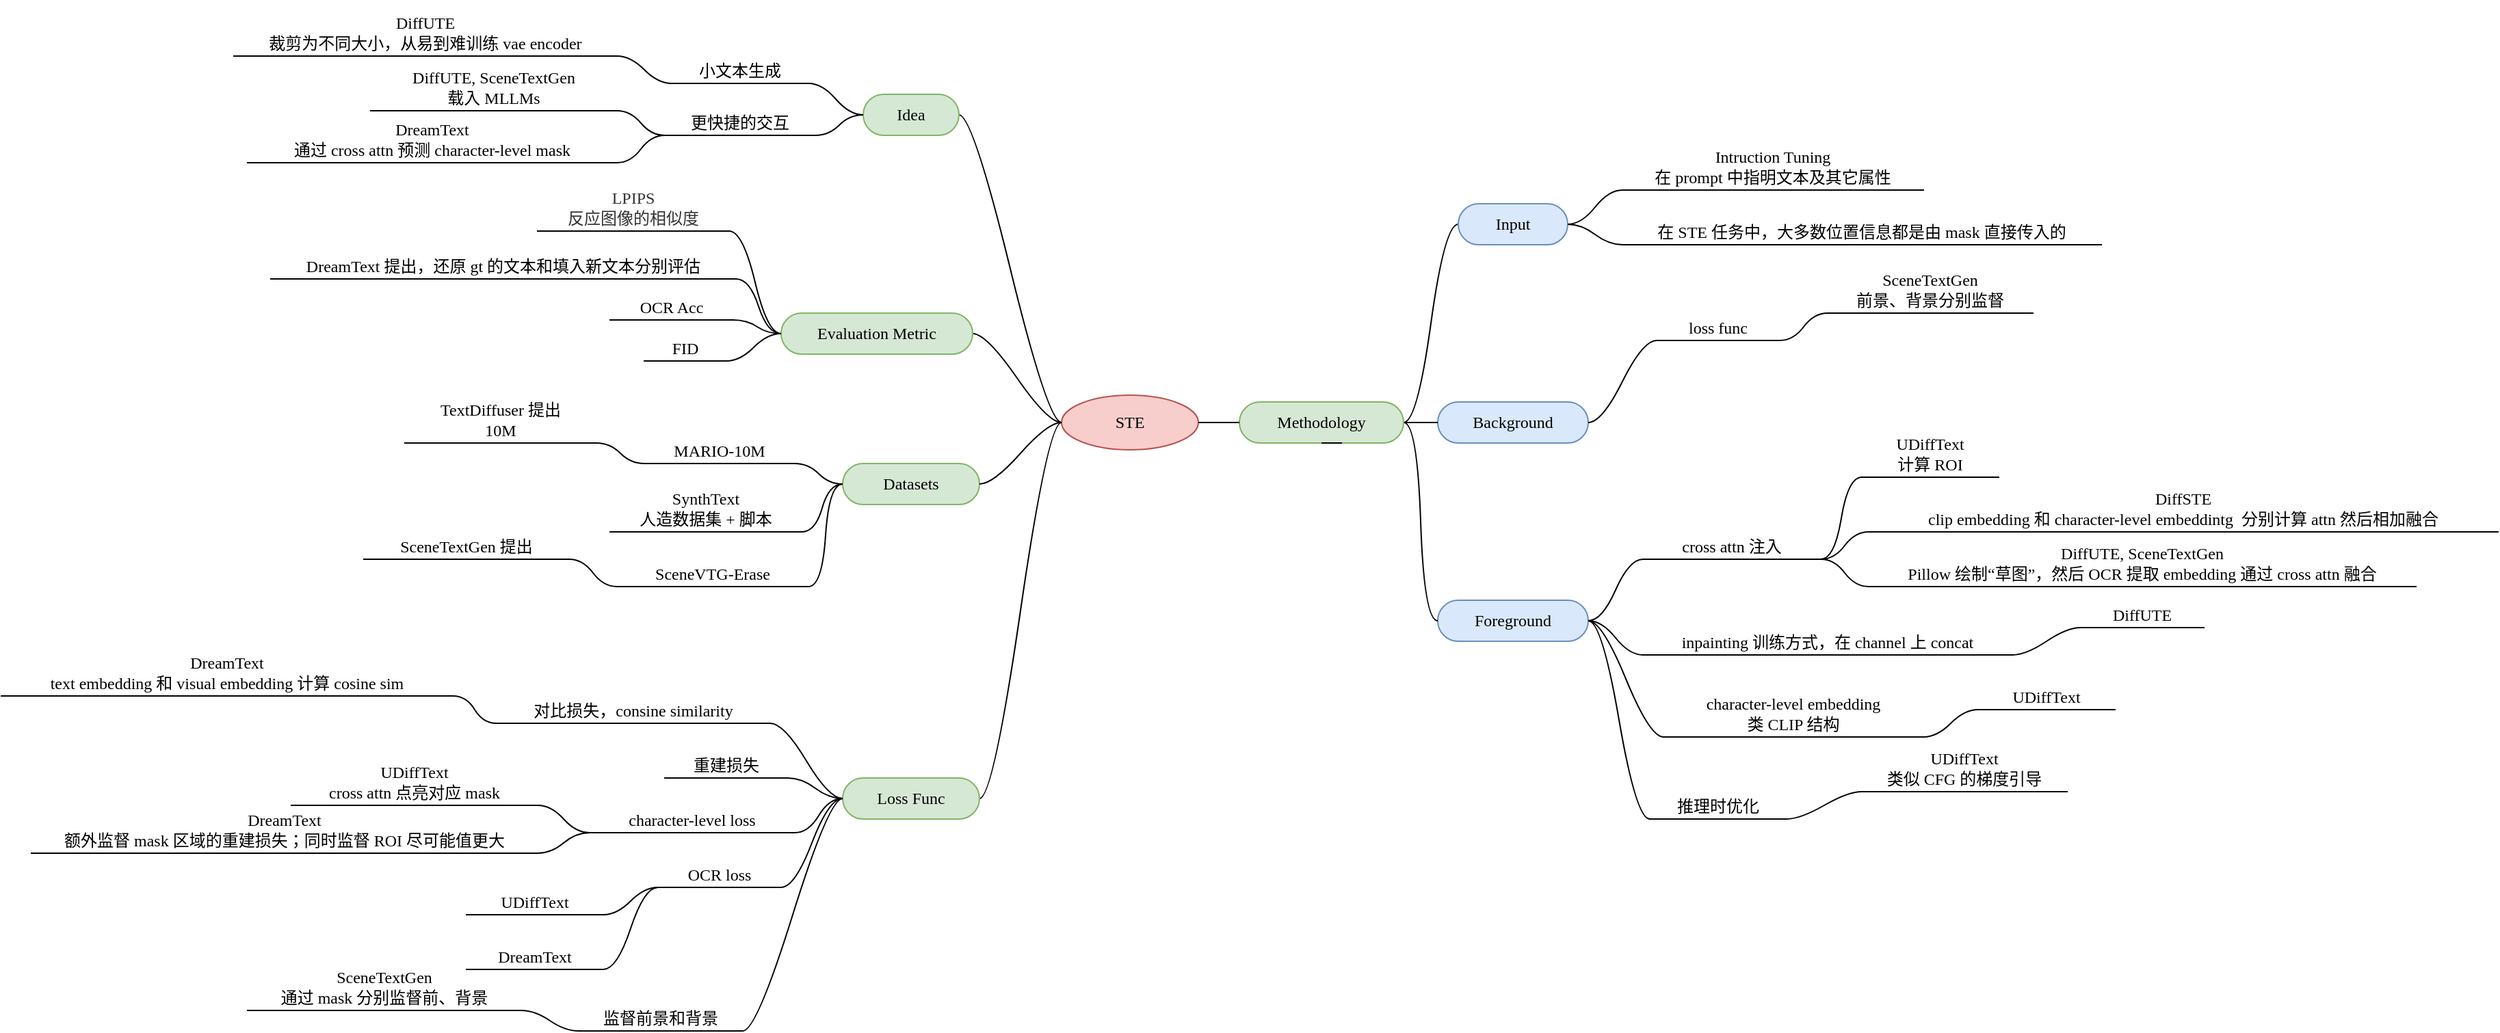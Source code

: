 <mxfile version="26.0.14">
  <diagram name="第 1 页" id="CBymwMI0HAd-SCF63vjF">
    <mxGraphModel dx="2327" dy="1926" grid="1" gridSize="10" guides="1" tooltips="1" connect="1" arrows="1" fold="1" page="1" pageScale="1" pageWidth="827" pageHeight="1169" math="0" shadow="0">
      <root>
        <mxCell id="0" />
        <mxCell id="1" parent="0" />
        <mxCell id="6X7HV17gJ3_o3CEE1zzu-14" style="edgeStyle=entityRelationEdgeStyle;rounded=0;orthogonalLoop=1;jettySize=auto;html=1;startArrow=none;endArrow=none;segment=10;curved=1;sourcePerimeterSpacing=0;targetPerimeterSpacing=0;entryX=1;entryY=0.5;entryDx=0;entryDy=0;fontFamily=Comic Sans MS;" edge="1" parent="1" source="6X7HV17gJ3_o3CEE1zzu-1" target="6X7HV17gJ3_o3CEE1zzu-13">
          <mxGeometry relative="1" as="geometry" />
        </mxCell>
        <mxCell id="6X7HV17gJ3_o3CEE1zzu-16" style="edgeStyle=entityRelationEdgeStyle;rounded=0;orthogonalLoop=1;jettySize=auto;html=1;startArrow=none;endArrow=none;segment=10;curved=1;sourcePerimeterSpacing=0;targetPerimeterSpacing=0;entryX=1;entryY=0.5;entryDx=0;entryDy=0;fontFamily=Comic Sans MS;" edge="1" parent="1" source="6X7HV17gJ3_o3CEE1zzu-1" target="6X7HV17gJ3_o3CEE1zzu-15">
          <mxGeometry relative="1" as="geometry" />
        </mxCell>
        <mxCell id="6X7HV17gJ3_o3CEE1zzu-28" style="edgeStyle=entityRelationEdgeStyle;rounded=0;orthogonalLoop=1;jettySize=auto;html=1;startArrow=none;endArrow=none;segment=10;curved=1;sourcePerimeterSpacing=0;targetPerimeterSpacing=0;entryX=1;entryY=0.5;entryDx=0;entryDy=0;fontFamily=Comic Sans MS;" edge="1" parent="1" source="6X7HV17gJ3_o3CEE1zzu-1" target="6X7HV17gJ3_o3CEE1zzu-27">
          <mxGeometry relative="1" as="geometry" />
        </mxCell>
        <mxCell id="6X7HV17gJ3_o3CEE1zzu-1" value="STE" style="ellipse;whiteSpace=wrap;html=1;align=center;newEdgeStyle={&quot;edgeStyle&quot;:&quot;entityRelationEdgeStyle&quot;,&quot;startArrow&quot;:&quot;none&quot;,&quot;endArrow&quot;:&quot;none&quot;,&quot;segment&quot;:10,&quot;curved&quot;:1,&quot;sourcePerimeterSpacing&quot;:0,&quot;targetPerimeterSpacing&quot;:0};treeFolding=1;treeMoving=1;fillColor=#f8cecc;strokeColor=#b85450;fontFamily=Comic Sans MS;" vertex="1" parent="1">
          <mxGeometry x="150" y="210" width="100" height="40" as="geometry" />
        </mxCell>
        <mxCell id="6X7HV17gJ3_o3CEE1zzu-2" value="Background" style="whiteSpace=wrap;html=1;rounded=1;arcSize=50;align=center;verticalAlign=middle;strokeWidth=1;autosize=1;spacing=4;treeFolding=1;treeMoving=1;newEdgeStyle={&quot;edgeStyle&quot;:&quot;entityRelationEdgeStyle&quot;,&quot;startArrow&quot;:&quot;none&quot;,&quot;endArrow&quot;:&quot;none&quot;,&quot;segment&quot;:10,&quot;curved&quot;:1,&quot;sourcePerimeterSpacing&quot;:0,&quot;targetPerimeterSpacing&quot;:0};fillColor=#dae8fc;strokeColor=#6c8ebf;fontFamily=Comic Sans MS;" vertex="1" parent="1">
          <mxGeometry x="425" y="215" width="110" height="30" as="geometry" />
        </mxCell>
        <mxCell id="6X7HV17gJ3_o3CEE1zzu-4" value="Foreground" style="whiteSpace=wrap;html=1;rounded=1;arcSize=50;align=center;verticalAlign=middle;strokeWidth=1;autosize=1;spacing=4;treeFolding=1;treeMoving=1;newEdgeStyle={&quot;edgeStyle&quot;:&quot;entityRelationEdgeStyle&quot;,&quot;startArrow&quot;:&quot;none&quot;,&quot;endArrow&quot;:&quot;none&quot;,&quot;segment&quot;:10,&quot;curved&quot;:1,&quot;sourcePerimeterSpacing&quot;:0,&quot;targetPerimeterSpacing&quot;:0};fillColor=#dae8fc;strokeColor=#6c8ebf;fontFamily=Comic Sans MS;" vertex="1" parent="1">
          <mxGeometry x="425" y="360" width="110" height="30" as="geometry" />
        </mxCell>
        <mxCell id="6X7HV17gJ3_o3CEE1zzu-9" style="edgeStyle=entityRelationEdgeStyle;rounded=0;orthogonalLoop=1;jettySize=auto;html=1;startArrow=none;endArrow=none;segment=10;curved=1;sourcePerimeterSpacing=0;targetPerimeterSpacing=0;entryX=0;entryY=0.5;entryDx=0;entryDy=0;fontFamily=Comic Sans MS;" edge="1" parent="1" source="6X7HV17gJ3_o3CEE1zzu-6" target="6X7HV17gJ3_o3CEE1zzu-2">
          <mxGeometry relative="1" as="geometry" />
        </mxCell>
        <mxCell id="6X7HV17gJ3_o3CEE1zzu-10" style="edgeStyle=entityRelationEdgeStyle;rounded=0;orthogonalLoop=1;jettySize=auto;html=1;startArrow=none;endArrow=none;segment=10;curved=1;sourcePerimeterSpacing=0;targetPerimeterSpacing=0;entryX=0;entryY=0.5;entryDx=0;entryDy=0;fontFamily=Comic Sans MS;" edge="1" parent="1" source="6X7HV17gJ3_o3CEE1zzu-6" target="6X7HV17gJ3_o3CEE1zzu-4">
          <mxGeometry relative="1" as="geometry" />
        </mxCell>
        <mxCell id="6X7HV17gJ3_o3CEE1zzu-18" style="edgeStyle=entityRelationEdgeStyle;rounded=0;orthogonalLoop=1;jettySize=auto;html=1;startArrow=none;endArrow=none;segment=10;curved=1;sourcePerimeterSpacing=0;targetPerimeterSpacing=0;entryX=0;entryY=0.5;entryDx=0;entryDy=0;fontFamily=Comic Sans MS;" edge="1" parent="1" source="6X7HV17gJ3_o3CEE1zzu-6" target="6X7HV17gJ3_o3CEE1zzu-17">
          <mxGeometry relative="1" as="geometry" />
        </mxCell>
        <mxCell id="6X7HV17gJ3_o3CEE1zzu-6" value="Methodology" style="whiteSpace=wrap;html=1;rounded=1;arcSize=50;align=center;verticalAlign=middle;strokeWidth=1;autosize=1;spacing=4;treeFolding=1;treeMoving=1;newEdgeStyle={&quot;edgeStyle&quot;:&quot;entityRelationEdgeStyle&quot;,&quot;startArrow&quot;:&quot;none&quot;,&quot;endArrow&quot;:&quot;none&quot;,&quot;segment&quot;:10,&quot;curved&quot;:1,&quot;sourcePerimeterSpacing&quot;:0,&quot;targetPerimeterSpacing&quot;:0};fillColor=#d5e8d4;strokeColor=#82b366;fontFamily=Comic Sans MS;" vertex="1" parent="1">
          <mxGeometry x="280" y="215" width="120" height="30" as="geometry" />
        </mxCell>
        <mxCell id="6X7HV17gJ3_o3CEE1zzu-7" value="" style="edgeStyle=entityRelationEdgeStyle;startArrow=none;endArrow=none;segment=10;curved=1;sourcePerimeterSpacing=0;targetPerimeterSpacing=0;rounded=0;fontFamily=Comic Sans MS;" edge="1" target="6X7HV17gJ3_o3CEE1zzu-6" parent="1" source="6X7HV17gJ3_o3CEE1zzu-1">
          <mxGeometry x="300" y="217" width="80" height="26" as="geometry" />
        </mxCell>
        <mxCell id="6X7HV17gJ3_o3CEE1zzu-8" style="edgeStyle=entityRelationEdgeStyle;rounded=0;orthogonalLoop=1;jettySize=auto;html=1;startArrow=none;endArrow=none;segment=10;curved=1;sourcePerimeterSpacing=0;targetPerimeterSpacing=0;exitX=0.5;exitY=1;exitDx=0;exitDy=0;entryX=0.625;entryY=0.999;entryDx=0;entryDy=0;entryPerimeter=0;fontFamily=Comic Sans MS;" edge="1" parent="1" source="6X7HV17gJ3_o3CEE1zzu-6" target="6X7HV17gJ3_o3CEE1zzu-6">
          <mxGeometry relative="1" as="geometry" />
        </mxCell>
        <mxCell id="6X7HV17gJ3_o3CEE1zzu-11" value="Datasets" style="whiteSpace=wrap;html=1;rounded=1;arcSize=50;align=center;verticalAlign=middle;strokeWidth=1;autosize=1;spacing=4;treeFolding=1;treeMoving=1;newEdgeStyle={&quot;edgeStyle&quot;:&quot;entityRelationEdgeStyle&quot;,&quot;startArrow&quot;:&quot;none&quot;,&quot;endArrow&quot;:&quot;none&quot;,&quot;segment&quot;:10,&quot;curved&quot;:1,&quot;sourcePerimeterSpacing&quot;:0,&quot;targetPerimeterSpacing&quot;:0};fillColor=#d5e8d4;strokeColor=#82b366;fontFamily=Comic Sans MS;" vertex="1" parent="1">
          <mxGeometry x="-10" y="260" width="100" height="30" as="geometry" />
        </mxCell>
        <mxCell id="6X7HV17gJ3_o3CEE1zzu-12" value="" style="edgeStyle=entityRelationEdgeStyle;startArrow=none;endArrow=none;segment=10;curved=1;sourcePerimeterSpacing=0;targetPerimeterSpacing=0;rounded=0;fontFamily=Comic Sans MS;" edge="1" target="6X7HV17gJ3_o3CEE1zzu-11" parent="1" source="6X7HV17gJ3_o3CEE1zzu-1">
          <mxGeometry x="-10" y="217" width="80" height="26" as="geometry" />
        </mxCell>
        <mxCell id="6X7HV17gJ3_o3CEE1zzu-13" value="Loss Func" style="whiteSpace=wrap;html=1;rounded=1;arcSize=50;align=center;verticalAlign=middle;strokeWidth=1;autosize=1;spacing=4;treeFolding=1;treeMoving=1;newEdgeStyle={&quot;edgeStyle&quot;:&quot;entityRelationEdgeStyle&quot;,&quot;startArrow&quot;:&quot;none&quot;,&quot;endArrow&quot;:&quot;none&quot;,&quot;segment&quot;:10,&quot;curved&quot;:1,&quot;sourcePerimeterSpacing&quot;:0,&quot;targetPerimeterSpacing&quot;:0};fillColor=#d5e8d4;strokeColor=#82b366;fontFamily=Comic Sans MS;" vertex="1" parent="1">
          <mxGeometry x="-10" y="490" width="100" height="30" as="geometry" />
        </mxCell>
        <mxCell id="6X7HV17gJ3_o3CEE1zzu-15" value="Idea" style="whiteSpace=wrap;html=1;rounded=1;arcSize=50;align=center;verticalAlign=middle;strokeWidth=1;autosize=1;spacing=4;treeFolding=1;treeMoving=1;newEdgeStyle={&quot;edgeStyle&quot;:&quot;entityRelationEdgeStyle&quot;,&quot;startArrow&quot;:&quot;none&quot;,&quot;endArrow&quot;:&quot;none&quot;,&quot;segment&quot;:10,&quot;curved&quot;:1,&quot;sourcePerimeterSpacing&quot;:0,&quot;targetPerimeterSpacing&quot;:0};fillColor=#d5e8d4;strokeColor=#82b366;fontFamily=Comic Sans MS;" vertex="1" parent="1">
          <mxGeometry x="5" y="-10" width="70" height="30" as="geometry" />
        </mxCell>
        <mxCell id="6X7HV17gJ3_o3CEE1zzu-17" value="Input" style="whiteSpace=wrap;html=1;rounded=1;arcSize=50;align=center;verticalAlign=middle;strokeWidth=1;autosize=1;spacing=4;treeFolding=1;treeMoving=1;newEdgeStyle={&quot;edgeStyle&quot;:&quot;entityRelationEdgeStyle&quot;,&quot;startArrow&quot;:&quot;none&quot;,&quot;endArrow&quot;:&quot;none&quot;,&quot;segment&quot;:10,&quot;curved&quot;:1,&quot;sourcePerimeterSpacing&quot;:0,&quot;targetPerimeterSpacing&quot;:0};fillColor=#dae8fc;strokeColor=#6c8ebf;fontFamily=Comic Sans MS;" vertex="1" parent="1">
          <mxGeometry x="440" y="70" width="80" height="30" as="geometry" />
        </mxCell>
        <mxCell id="6X7HV17gJ3_o3CEE1zzu-19" value="Intruction Tuning&lt;div&gt;在 prompt 中指明文本及其它属性&lt;/div&gt;" style="whiteSpace=wrap;html=1;shape=partialRectangle;top=0;left=0;bottom=1;right=0;points=[[0,1],[1,1]];fillColor=none;align=center;verticalAlign=bottom;routingCenterY=0.5;snapToPoint=1;recursiveResize=0;autosize=1;treeFolding=1;treeMoving=1;newEdgeStyle={&quot;edgeStyle&quot;:&quot;entityRelationEdgeStyle&quot;,&quot;startArrow&quot;:&quot;none&quot;,&quot;endArrow&quot;:&quot;none&quot;,&quot;segment&quot;:10,&quot;curved&quot;:1,&quot;sourcePerimeterSpacing&quot;:0,&quot;targetPerimeterSpacing&quot;:0};fontFamily=Comic Sans MS;" vertex="1" parent="1">
          <mxGeometry x="560" y="20" width="220" height="40" as="geometry" />
        </mxCell>
        <mxCell id="6X7HV17gJ3_o3CEE1zzu-20" value="" style="edgeStyle=entityRelationEdgeStyle;startArrow=none;endArrow=none;segment=10;curved=1;sourcePerimeterSpacing=0;targetPerimeterSpacing=0;rounded=0;fontFamily=Comic Sans MS;" edge="1" target="6X7HV17gJ3_o3CEE1zzu-19" parent="1" source="6X7HV17gJ3_o3CEE1zzu-17">
          <mxGeometry x="595" y="155" width="80" height="20" as="geometry" />
        </mxCell>
        <mxCell id="6X7HV17gJ3_o3CEE1zzu-21" value="在 STE 任务中，大多数位置信息都是由 mask 直接传入的" style="whiteSpace=wrap;html=1;shape=partialRectangle;top=0;left=0;bottom=1;right=0;points=[[0,1],[1,1]];fillColor=none;align=center;verticalAlign=bottom;routingCenterY=0.5;snapToPoint=1;recursiveResize=0;autosize=1;treeFolding=1;treeMoving=1;newEdgeStyle={&quot;edgeStyle&quot;:&quot;entityRelationEdgeStyle&quot;,&quot;startArrow&quot;:&quot;none&quot;,&quot;endArrow&quot;:&quot;none&quot;,&quot;segment&quot;:10,&quot;curved&quot;:1,&quot;sourcePerimeterSpacing&quot;:0,&quot;targetPerimeterSpacing&quot;:0};fontFamily=Comic Sans MS;" vertex="1" parent="1">
          <mxGeometry x="560" y="70" width="350" height="30" as="geometry" />
        </mxCell>
        <mxCell id="6X7HV17gJ3_o3CEE1zzu-22" value="" style="edgeStyle=entityRelationEdgeStyle;startArrow=none;endArrow=none;segment=10;curved=1;sourcePerimeterSpacing=0;targetPerimeterSpacing=0;rounded=0;fontFamily=Comic Sans MS;" edge="1" target="6X7HV17gJ3_o3CEE1zzu-21" parent="1" source="6X7HV17gJ3_o3CEE1zzu-17">
          <mxGeometry x="595" y="155" width="80" height="20" as="geometry" />
        </mxCell>
        <mxCell id="6X7HV17gJ3_o3CEE1zzu-23" value="cross attn 注入" style="whiteSpace=wrap;html=1;shape=partialRectangle;top=0;left=0;bottom=1;right=0;points=[[0,1],[1,1]];fillColor=none;align=center;verticalAlign=bottom;routingCenterY=0.5;snapToPoint=1;recursiveResize=0;autosize=1;treeFolding=1;treeMoving=1;newEdgeStyle={&quot;edgeStyle&quot;:&quot;entityRelationEdgeStyle&quot;,&quot;startArrow&quot;:&quot;none&quot;,&quot;endArrow&quot;:&quot;none&quot;,&quot;segment&quot;:10,&quot;curved&quot;:1,&quot;sourcePerimeterSpacing&quot;:0,&quot;targetPerimeterSpacing&quot;:0};fontFamily=Comic Sans MS;" vertex="1" parent="1">
          <mxGeometry x="575" y="300" width="130" height="30" as="geometry" />
        </mxCell>
        <mxCell id="6X7HV17gJ3_o3CEE1zzu-24" value="" style="edgeStyle=entityRelationEdgeStyle;startArrow=none;endArrow=none;segment=10;curved=1;sourcePerimeterSpacing=0;targetPerimeterSpacing=0;rounded=0;fontFamily=Comic Sans MS;" edge="1" target="6X7HV17gJ3_o3CEE1zzu-23" parent="1" source="6X7HV17gJ3_o3CEE1zzu-4">
          <mxGeometry x="615" y="365" width="80" height="20" as="geometry" />
        </mxCell>
        <mxCell id="6X7HV17gJ3_o3CEE1zzu-25" value="DiffSTE&lt;div&gt;clip embedding 和 character-level embeddintg&amp;nbsp; 分别计算 attn 然后相加融合&lt;/div&gt;" style="whiteSpace=wrap;html=1;shape=partialRectangle;top=0;left=0;bottom=1;right=0;points=[[0,1],[1,1]];fillColor=none;align=center;verticalAlign=bottom;routingCenterY=0.5;snapToPoint=1;recursiveResize=0;autosize=1;treeFolding=1;treeMoving=1;newEdgeStyle={&quot;edgeStyle&quot;:&quot;entityRelationEdgeStyle&quot;,&quot;startArrow&quot;:&quot;none&quot;,&quot;endArrow&quot;:&quot;none&quot;,&quot;segment&quot;:10,&quot;curved&quot;:1,&quot;sourcePerimeterSpacing&quot;:0,&quot;targetPerimeterSpacing&quot;:0};fontFamily=Comic Sans MS;" vertex="1" parent="1">
          <mxGeometry x="740" y="270" width="460" height="40" as="geometry" />
        </mxCell>
        <mxCell id="6X7HV17gJ3_o3CEE1zzu-26" value="" style="edgeStyle=entityRelationEdgeStyle;startArrow=none;endArrow=none;segment=10;curved=1;sourcePerimeterSpacing=0;targetPerimeterSpacing=0;rounded=0;fontFamily=Comic Sans MS;" edge="1" target="6X7HV17gJ3_o3CEE1zzu-25" parent="1" source="6X7HV17gJ3_o3CEE1zzu-23">
          <mxGeometry x="780" y="325" width="80" height="20" as="geometry" />
        </mxCell>
        <mxCell id="6X7HV17gJ3_o3CEE1zzu-27" value="Evaluation Metric" style="whiteSpace=wrap;html=1;rounded=1;arcSize=50;align=center;verticalAlign=middle;strokeWidth=1;autosize=1;spacing=4;treeFolding=1;treeMoving=1;newEdgeStyle={&quot;edgeStyle&quot;:&quot;entityRelationEdgeStyle&quot;,&quot;startArrow&quot;:&quot;none&quot;,&quot;endArrow&quot;:&quot;none&quot;,&quot;segment&quot;:10,&quot;curved&quot;:1,&quot;sourcePerimeterSpacing&quot;:0,&quot;targetPerimeterSpacing&quot;:0};fillColor=#d5e8d4;strokeColor=#82b366;fontFamily=Comic Sans MS;" vertex="1" parent="1">
          <mxGeometry x="-55" y="150" width="140" height="30" as="geometry" />
        </mxCell>
        <mxCell id="6X7HV17gJ3_o3CEE1zzu-29" value="OCR Acc" style="whiteSpace=wrap;html=1;shape=partialRectangle;top=0;left=0;bottom=1;right=0;points=[[0,1],[1,1]];fillColor=none;align=center;verticalAlign=bottom;routingCenterY=0.5;snapToPoint=1;recursiveResize=0;autosize=1;treeFolding=1;treeMoving=1;newEdgeStyle={&quot;edgeStyle&quot;:&quot;entityRelationEdgeStyle&quot;,&quot;startArrow&quot;:&quot;none&quot;,&quot;endArrow&quot;:&quot;none&quot;,&quot;segment&quot;:10,&quot;curved&quot;:1,&quot;sourcePerimeterSpacing&quot;:0,&quot;targetPerimeterSpacing&quot;:0};fontFamily=Comic Sans MS;" vertex="1" parent="1">
          <mxGeometry x="-180" y="125" width="90" height="30" as="geometry" />
        </mxCell>
        <mxCell id="6X7HV17gJ3_o3CEE1zzu-30" value="" style="edgeStyle=entityRelationEdgeStyle;startArrow=none;endArrow=none;segment=10;curved=1;sourcePerimeterSpacing=0;targetPerimeterSpacing=0;rounded=0;fontFamily=Comic Sans MS;" edge="1" target="6X7HV17gJ3_o3CEE1zzu-29" parent="1" source="6X7HV17gJ3_o3CEE1zzu-27">
          <mxGeometry x="-215" y="190" width="80" height="20" as="geometry" />
        </mxCell>
        <mxCell id="6X7HV17gJ3_o3CEE1zzu-31" value="重建损失" style="whiteSpace=wrap;html=1;shape=partialRectangle;top=0;left=0;bottom=1;right=0;points=[[0,1],[1,1]];fillColor=none;align=center;verticalAlign=bottom;routingCenterY=0.5;snapToPoint=1;recursiveResize=0;autosize=1;treeFolding=1;treeMoving=1;newEdgeStyle={&quot;edgeStyle&quot;:&quot;entityRelationEdgeStyle&quot;,&quot;startArrow&quot;:&quot;none&quot;,&quot;endArrow&quot;:&quot;none&quot;,&quot;segment&quot;:10,&quot;curved&quot;:1,&quot;sourcePerimeterSpacing&quot;:0,&quot;targetPerimeterSpacing&quot;:0};fontFamily=Comic Sans MS;" vertex="1" parent="1">
          <mxGeometry x="-140" y="460" width="90" height="30" as="geometry" />
        </mxCell>
        <mxCell id="6X7HV17gJ3_o3CEE1zzu-32" value="" style="edgeStyle=entityRelationEdgeStyle;startArrow=none;endArrow=none;segment=10;curved=1;sourcePerimeterSpacing=0;targetPerimeterSpacing=0;rounded=0;fontFamily=Comic Sans MS;" edge="1" target="6X7HV17gJ3_o3CEE1zzu-31" parent="1" source="6X7HV17gJ3_o3CEE1zzu-13">
          <mxGeometry x="-170" y="335" width="80" height="20" as="geometry" />
        </mxCell>
        <mxCell id="6X7HV17gJ3_o3CEE1zzu-33" value="小文本生成" style="whiteSpace=wrap;html=1;shape=partialRectangle;top=0;left=0;bottom=1;right=0;points=[[0,1],[1,1]];fillColor=none;align=center;verticalAlign=bottom;routingCenterY=0.5;snapToPoint=1;recursiveResize=0;autosize=1;treeFolding=1;treeMoving=1;newEdgeStyle={&quot;edgeStyle&quot;:&quot;entityRelationEdgeStyle&quot;,&quot;startArrow&quot;:&quot;none&quot;,&quot;endArrow&quot;:&quot;none&quot;,&quot;segment&quot;:10,&quot;curved&quot;:1,&quot;sourcePerimeterSpacing&quot;:0,&quot;targetPerimeterSpacing&quot;:0};fontFamily=Comic Sans MS;" vertex="1" parent="1">
          <mxGeometry x="-135" y="-48" width="100" height="30" as="geometry" />
        </mxCell>
        <mxCell id="6X7HV17gJ3_o3CEE1zzu-34" value="" style="edgeStyle=entityRelationEdgeStyle;startArrow=none;endArrow=none;segment=10;curved=1;sourcePerimeterSpacing=0;targetPerimeterSpacing=0;rounded=0;fontFamily=Comic Sans MS;" edge="1" target="6X7HV17gJ3_o3CEE1zzu-33" parent="1" source="6X7HV17gJ3_o3CEE1zzu-15">
          <mxGeometry x="-150" y="123" width="80" height="20" as="geometry" />
        </mxCell>
        <mxCell id="6X7HV17gJ3_o3CEE1zzu-35" value="DiffUTE&lt;div&gt;裁剪为不同大小，从易到难训练 vae encoder&lt;/div&gt;" style="whiteSpace=wrap;html=1;shape=partialRectangle;top=0;left=0;bottom=1;right=0;points=[[0,1],[1,1]];fillColor=none;align=center;verticalAlign=bottom;routingCenterY=0.5;snapToPoint=1;recursiveResize=0;autosize=1;treeFolding=1;treeMoving=1;newEdgeStyle={&quot;edgeStyle&quot;:&quot;entityRelationEdgeStyle&quot;,&quot;startArrow&quot;:&quot;none&quot;,&quot;endArrow&quot;:&quot;none&quot;,&quot;segment&quot;:10,&quot;curved&quot;:1,&quot;sourcePerimeterSpacing&quot;:0,&quot;targetPerimeterSpacing&quot;:0};fontFamily=Comic Sans MS;" vertex="1" parent="1">
          <mxGeometry x="-455" y="-78" width="280" height="40" as="geometry" />
        </mxCell>
        <mxCell id="6X7HV17gJ3_o3CEE1zzu-36" value="" style="edgeStyle=entityRelationEdgeStyle;startArrow=none;endArrow=none;segment=10;curved=1;sourcePerimeterSpacing=0;targetPerimeterSpacing=0;rounded=0;fontFamily=Comic Sans MS;" edge="1" target="6X7HV17gJ3_o3CEE1zzu-35" parent="1" source="6X7HV17gJ3_o3CEE1zzu-33">
          <mxGeometry x="-290" y="85" width="80" height="20" as="geometry" />
        </mxCell>
        <mxCell id="6X7HV17gJ3_o3CEE1zzu-41" value="DiffUTE, SceneTextGen&lt;div&gt;Pillow 绘制“草图”，然后 OCR 提取 embedding 通过 cross attn 融合&lt;/div&gt;" style="whiteSpace=wrap;html=1;shape=partialRectangle;top=0;left=0;bottom=1;right=0;points=[[0,1],[1,1]];fillColor=none;align=center;verticalAlign=bottom;routingCenterY=0.5;snapToPoint=1;recursiveResize=0;autosize=1;treeFolding=1;treeMoving=1;newEdgeStyle={&quot;edgeStyle&quot;:&quot;entityRelationEdgeStyle&quot;,&quot;startArrow&quot;:&quot;none&quot;,&quot;endArrow&quot;:&quot;none&quot;,&quot;segment&quot;:10,&quot;curved&quot;:1,&quot;sourcePerimeterSpacing&quot;:0,&quot;targetPerimeterSpacing&quot;:0};fontFamily=Comic Sans MS;" vertex="1" parent="1">
          <mxGeometry x="740" y="310" width="400" height="40" as="geometry" />
        </mxCell>
        <mxCell id="6X7HV17gJ3_o3CEE1zzu-42" value="" style="edgeStyle=entityRelationEdgeStyle;startArrow=none;endArrow=none;segment=10;curved=1;sourcePerimeterSpacing=0;targetPerimeterSpacing=0;rounded=0;fontFamily=Comic Sans MS;" edge="1" target="6X7HV17gJ3_o3CEE1zzu-41" parent="1" source="6X7HV17gJ3_o3CEE1zzu-23">
          <mxGeometry x="785" y="325" width="80" height="20" as="geometry" />
        </mxCell>
        <mxCell id="6X7HV17gJ3_o3CEE1zzu-43" value="inpainting 训练方式，在 channel 上 concat" style="whiteSpace=wrap;html=1;shape=partialRectangle;top=0;left=0;bottom=1;right=0;points=[[0,1],[1,1]];fillColor=none;align=center;verticalAlign=bottom;routingCenterY=0.5;snapToPoint=1;recursiveResize=0;autosize=1;treeFolding=1;treeMoving=1;newEdgeStyle={&quot;edgeStyle&quot;:&quot;entityRelationEdgeStyle&quot;,&quot;startArrow&quot;:&quot;none&quot;,&quot;endArrow&quot;:&quot;none&quot;,&quot;segment&quot;:10,&quot;curved&quot;:1,&quot;sourcePerimeterSpacing&quot;:0,&quot;targetPerimeterSpacing&quot;:0};fontFamily=Comic Sans MS;" vertex="1" parent="1">
          <mxGeometry x="575" y="370" width="270" height="30" as="geometry" />
        </mxCell>
        <mxCell id="6X7HV17gJ3_o3CEE1zzu-44" value="" style="edgeStyle=entityRelationEdgeStyle;startArrow=none;endArrow=none;segment=10;curved=1;sourcePerimeterSpacing=0;targetPerimeterSpacing=0;rounded=0;fontFamily=Comic Sans MS;" edge="1" target="6X7HV17gJ3_o3CEE1zzu-43" parent="1" source="6X7HV17gJ3_o3CEE1zzu-4">
          <mxGeometry x="615" y="365" width="80" height="20" as="geometry" />
        </mxCell>
        <mxCell id="6X7HV17gJ3_o3CEE1zzu-45" value="DiffUTE" style="whiteSpace=wrap;html=1;shape=partialRectangle;top=0;left=0;bottom=1;right=0;points=[[0,1],[1,1]];fillColor=none;align=center;verticalAlign=bottom;routingCenterY=0.5;snapToPoint=1;recursiveResize=0;autosize=1;treeFolding=1;treeMoving=1;newEdgeStyle={&quot;edgeStyle&quot;:&quot;entityRelationEdgeStyle&quot;,&quot;startArrow&quot;:&quot;none&quot;,&quot;endArrow&quot;:&quot;none&quot;,&quot;segment&quot;:10,&quot;curved&quot;:1,&quot;sourcePerimeterSpacing&quot;:0,&quot;targetPerimeterSpacing&quot;:0};fontFamily=Comic Sans MS;" vertex="1" parent="1">
          <mxGeometry x="895" y="350" width="90" height="30" as="geometry" />
        </mxCell>
        <mxCell id="6X7HV17gJ3_o3CEE1zzu-46" value="" style="edgeStyle=entityRelationEdgeStyle;startArrow=none;endArrow=none;segment=10;curved=1;sourcePerimeterSpacing=0;targetPerimeterSpacing=0;rounded=0;fontFamily=Comic Sans MS;" edge="1" target="6X7HV17gJ3_o3CEE1zzu-45" parent="1" source="6X7HV17gJ3_o3CEE1zzu-43">
          <mxGeometry x="925" y="385" width="80" height="20" as="geometry" />
        </mxCell>
        <mxCell id="6X7HV17gJ3_o3CEE1zzu-47" value="更快捷的交互" style="whiteSpace=wrap;html=1;shape=partialRectangle;top=0;left=0;bottom=1;right=0;points=[[0,1],[1,1]];fillColor=none;align=center;verticalAlign=bottom;routingCenterY=0.5;snapToPoint=1;recursiveResize=0;autosize=1;treeFolding=1;treeMoving=1;newEdgeStyle={&quot;edgeStyle&quot;:&quot;entityRelationEdgeStyle&quot;,&quot;startArrow&quot;:&quot;none&quot;,&quot;endArrow&quot;:&quot;none&quot;,&quot;segment&quot;:10,&quot;curved&quot;:1,&quot;sourcePerimeterSpacing&quot;:0,&quot;targetPerimeterSpacing&quot;:0};fontFamily=Comic Sans MS;" vertex="1" parent="1">
          <mxGeometry x="-140" y="-10" width="110" height="30" as="geometry" />
        </mxCell>
        <mxCell id="6X7HV17gJ3_o3CEE1zzu-48" value="" style="edgeStyle=entityRelationEdgeStyle;startArrow=none;endArrow=none;segment=10;curved=1;sourcePerimeterSpacing=0;targetPerimeterSpacing=0;rounded=0;fontFamily=Comic Sans MS;" edge="1" target="6X7HV17gJ3_o3CEE1zzu-47" parent="1" source="6X7HV17gJ3_o3CEE1zzu-15">
          <mxGeometry x="-155" y="55" width="80" height="20" as="geometry" />
        </mxCell>
        <mxCell id="6X7HV17gJ3_o3CEE1zzu-49" value="DiffUTE, SceneTextGen&lt;div&gt;载入 MLLMs&lt;/div&gt;" style="whiteSpace=wrap;html=1;shape=partialRectangle;top=0;left=0;bottom=1;right=0;points=[[0,1],[1,1]];fillColor=none;align=center;verticalAlign=bottom;routingCenterY=0.5;snapToPoint=1;recursiveResize=0;autosize=1;treeFolding=1;treeMoving=1;newEdgeStyle={&quot;edgeStyle&quot;:&quot;entityRelationEdgeStyle&quot;,&quot;startArrow&quot;:&quot;none&quot;,&quot;endArrow&quot;:&quot;none&quot;,&quot;segment&quot;:10,&quot;curved&quot;:1,&quot;sourcePerimeterSpacing&quot;:0,&quot;targetPerimeterSpacing&quot;:0};fontFamily=Comic Sans MS;" vertex="1" parent="1">
          <mxGeometry x="-355" y="-38" width="180" height="40" as="geometry" />
        </mxCell>
        <mxCell id="6X7HV17gJ3_o3CEE1zzu-50" value="" style="edgeStyle=entityRelationEdgeStyle;startArrow=none;endArrow=none;segment=10;curved=1;sourcePerimeterSpacing=0;targetPerimeterSpacing=0;rounded=0;fontFamily=Comic Sans MS;" edge="1" target="6X7HV17gJ3_o3CEE1zzu-49" parent="1" source="6X7HV17gJ3_o3CEE1zzu-47">
          <mxGeometry x="-300" y="55" width="80" height="20" as="geometry" />
        </mxCell>
        <mxCell id="6X7HV17gJ3_o3CEE1zzu-51" value="character-level embedding&lt;div&gt;类 CLIP 结构&lt;/div&gt;" style="whiteSpace=wrap;html=1;shape=partialRectangle;top=0;left=0;bottom=1;right=0;points=[[0,1],[1,1]];fillColor=none;align=center;verticalAlign=bottom;routingCenterY=0.5;snapToPoint=1;recursiveResize=0;autosize=1;treeFolding=1;treeMoving=1;newEdgeStyle={&quot;edgeStyle&quot;:&quot;entityRelationEdgeStyle&quot;,&quot;startArrow&quot;:&quot;none&quot;,&quot;endArrow&quot;:&quot;none&quot;,&quot;segment&quot;:10,&quot;curved&quot;:1,&quot;sourcePerimeterSpacing&quot;:0,&quot;targetPerimeterSpacing&quot;:0};fontFamily=Comic Sans MS;" vertex="1" parent="1">
          <mxGeometry x="590" y="420" width="190" height="40" as="geometry" />
        </mxCell>
        <mxCell id="6X7HV17gJ3_o3CEE1zzu-52" value="" style="edgeStyle=entityRelationEdgeStyle;startArrow=none;endArrow=none;segment=10;curved=1;sourcePerimeterSpacing=0;targetPerimeterSpacing=0;rounded=0;fontFamily=Comic Sans MS;" edge="1" target="6X7HV17gJ3_o3CEE1zzu-51" parent="1" source="6X7HV17gJ3_o3CEE1zzu-4">
          <mxGeometry x="615" y="365" width="80" height="20" as="geometry" />
        </mxCell>
        <mxCell id="6X7HV17gJ3_o3CEE1zzu-53" value="UDiffText" style="whiteSpace=wrap;html=1;shape=partialRectangle;top=0;left=0;bottom=1;right=0;points=[[0,1],[1,1]];fillColor=none;align=center;verticalAlign=bottom;routingCenterY=0.5;snapToPoint=1;recursiveResize=0;autosize=1;treeFolding=1;treeMoving=1;newEdgeStyle={&quot;edgeStyle&quot;:&quot;entityRelationEdgeStyle&quot;,&quot;startArrow&quot;:&quot;none&quot;,&quot;endArrow&quot;:&quot;none&quot;,&quot;segment&quot;:10,&quot;curved&quot;:1,&quot;sourcePerimeterSpacing&quot;:0,&quot;targetPerimeterSpacing&quot;:0};fontFamily=Comic Sans MS;" vertex="1" parent="1">
          <mxGeometry x="820" y="410" width="100" height="30" as="geometry" />
        </mxCell>
        <mxCell id="6X7HV17gJ3_o3CEE1zzu-54" value="" style="edgeStyle=entityRelationEdgeStyle;startArrow=none;endArrow=none;segment=10;curved=1;sourcePerimeterSpacing=0;targetPerimeterSpacing=0;rounded=0;fontFamily=Comic Sans MS;" edge="1" target="6X7HV17gJ3_o3CEE1zzu-53" parent="1" source="6X7HV17gJ3_o3CEE1zzu-51">
          <mxGeometry x="830" y="430" width="80" height="20" as="geometry" />
        </mxCell>
        <mxCell id="6X7HV17gJ3_o3CEE1zzu-55" value="UDiffText&lt;div&gt;计算 ROI&lt;/div&gt;" style="whiteSpace=wrap;html=1;shape=partialRectangle;top=0;left=0;bottom=1;right=0;points=[[0,1],[1,1]];fillColor=none;align=center;verticalAlign=bottom;routingCenterY=0.5;snapToPoint=1;recursiveResize=0;autosize=1;treeFolding=1;treeMoving=1;newEdgeStyle={&quot;edgeStyle&quot;:&quot;entityRelationEdgeStyle&quot;,&quot;startArrow&quot;:&quot;none&quot;,&quot;endArrow&quot;:&quot;none&quot;,&quot;segment&quot;:10,&quot;curved&quot;:1,&quot;sourcePerimeterSpacing&quot;:0,&quot;targetPerimeterSpacing&quot;:0};fontFamily=Comic Sans MS;" vertex="1" parent="1">
          <mxGeometry x="735" y="230" width="100" height="40" as="geometry" />
        </mxCell>
        <mxCell id="6X7HV17gJ3_o3CEE1zzu-56" value="" style="edgeStyle=entityRelationEdgeStyle;startArrow=none;endArrow=none;segment=10;curved=1;sourcePerimeterSpacing=0;targetPerimeterSpacing=0;rounded=0;fontFamily=Comic Sans MS;" edge="1" target="6X7HV17gJ3_o3CEE1zzu-55" parent="1" source="6X7HV17gJ3_o3CEE1zzu-23">
          <mxGeometry x="785" y="305" width="80" height="20" as="geometry" />
        </mxCell>
        <mxCell id="6X7HV17gJ3_o3CEE1zzu-57" value="character-level loss" style="whiteSpace=wrap;html=1;shape=partialRectangle;top=0;left=0;bottom=1;right=0;points=[[0,1],[1,1]];fillColor=none;align=center;verticalAlign=bottom;routingCenterY=0.5;snapToPoint=1;recursiveResize=0;autosize=1;treeFolding=1;treeMoving=1;newEdgeStyle={&quot;edgeStyle&quot;:&quot;entityRelationEdgeStyle&quot;,&quot;startArrow&quot;:&quot;none&quot;,&quot;endArrow&quot;:&quot;none&quot;,&quot;segment&quot;:10,&quot;curved&quot;:1,&quot;sourcePerimeterSpacing&quot;:0,&quot;targetPerimeterSpacing&quot;:0};fontFamily=Comic Sans MS;" vertex="1" parent="1">
          <mxGeometry x="-195" y="500" width="150" height="30" as="geometry" />
        </mxCell>
        <mxCell id="6X7HV17gJ3_o3CEE1zzu-58" value="" style="edgeStyle=entityRelationEdgeStyle;startArrow=none;endArrow=none;segment=10;curved=1;sourcePerimeterSpacing=0;targetPerimeterSpacing=0;rounded=0;fontFamily=Comic Sans MS;" edge="1" target="6X7HV17gJ3_o3CEE1zzu-57" parent="1" source="6X7HV17gJ3_o3CEE1zzu-13">
          <mxGeometry x="-170" y="335" width="80" height="20" as="geometry" />
        </mxCell>
        <mxCell id="6X7HV17gJ3_o3CEE1zzu-59" value="UDiffText&lt;div&gt;cross attn 点亮对应 mask&lt;/div&gt;" style="whiteSpace=wrap;html=1;shape=partialRectangle;top=0;left=0;bottom=1;right=0;points=[[0,1],[1,1]];fillColor=none;align=center;verticalAlign=bottom;routingCenterY=0.5;snapToPoint=1;recursiveResize=0;autosize=1;treeFolding=1;treeMoving=1;newEdgeStyle={&quot;edgeStyle&quot;:&quot;entityRelationEdgeStyle&quot;,&quot;startArrow&quot;:&quot;none&quot;,&quot;endArrow&quot;:&quot;none&quot;,&quot;segment&quot;:10,&quot;curved&quot;:1,&quot;sourcePerimeterSpacing&quot;:0,&quot;targetPerimeterSpacing&quot;:0};fontFamily=Comic Sans MS;" vertex="1" parent="1">
          <mxGeometry x="-413" y="470" width="180" height="40" as="geometry" />
        </mxCell>
        <mxCell id="6X7HV17gJ3_o3CEE1zzu-60" value="" style="edgeStyle=entityRelationEdgeStyle;startArrow=none;endArrow=none;segment=10;curved=1;sourcePerimeterSpacing=0;targetPerimeterSpacing=0;rounded=0;fontFamily=Comic Sans MS;" edge="1" target="6X7HV17gJ3_o3CEE1zzu-59" parent="1" source="6X7HV17gJ3_o3CEE1zzu-57">
          <mxGeometry x="-350" y="345" width="80" height="20" as="geometry" />
        </mxCell>
        <mxCell id="6X7HV17gJ3_o3CEE1zzu-63" value="OCR loss" style="whiteSpace=wrap;html=1;shape=partialRectangle;top=0;left=0;bottom=1;right=0;points=[[0,1],[1,1]];fillColor=none;align=center;verticalAlign=bottom;routingCenterY=0.5;snapToPoint=1;recursiveResize=0;autosize=1;treeFolding=1;treeMoving=1;newEdgeStyle={&quot;edgeStyle&quot;:&quot;entityRelationEdgeStyle&quot;,&quot;startArrow&quot;:&quot;none&quot;,&quot;endArrow&quot;:&quot;none&quot;,&quot;segment&quot;:10,&quot;curved&quot;:1,&quot;sourcePerimeterSpacing&quot;:0,&quot;targetPerimeterSpacing&quot;:0};fontFamily=Comic Sans MS;" vertex="1" parent="1">
          <mxGeometry x="-145" y="540" width="90" height="30" as="geometry" />
        </mxCell>
        <mxCell id="6X7HV17gJ3_o3CEE1zzu-64" value="" style="edgeStyle=entityRelationEdgeStyle;startArrow=none;endArrow=none;segment=10;curved=1;sourcePerimeterSpacing=0;targetPerimeterSpacing=0;rounded=0;fontFamily=Comic Sans MS;" edge="1" target="6X7HV17gJ3_o3CEE1zzu-63" parent="1" source="6X7HV17gJ3_o3CEE1zzu-13">
          <mxGeometry x="-170" y="335" width="80" height="20" as="geometry" />
        </mxCell>
        <mxCell id="6X7HV17gJ3_o3CEE1zzu-65" value="UDiffText" style="whiteSpace=wrap;html=1;shape=partialRectangle;top=0;left=0;bottom=1;right=0;points=[[0,1],[1,1]];fillColor=none;align=center;verticalAlign=bottom;routingCenterY=0.5;snapToPoint=1;recursiveResize=0;autosize=1;treeFolding=1;treeMoving=1;newEdgeStyle={&quot;edgeStyle&quot;:&quot;entityRelationEdgeStyle&quot;,&quot;startArrow&quot;:&quot;none&quot;,&quot;endArrow&quot;:&quot;none&quot;,&quot;segment&quot;:10,&quot;curved&quot;:1,&quot;sourcePerimeterSpacing&quot;:0,&quot;targetPerimeterSpacing&quot;:0};fontFamily=Comic Sans MS;" vertex="1" parent="1">
          <mxGeometry x="-285" y="560" width="100" height="30" as="geometry" />
        </mxCell>
        <mxCell id="6X7HV17gJ3_o3CEE1zzu-66" value="" style="edgeStyle=entityRelationEdgeStyle;startArrow=none;endArrow=none;segment=10;curved=1;sourcePerimeterSpacing=0;targetPerimeterSpacing=0;rounded=0;fontFamily=Comic Sans MS;" edge="1" target="6X7HV17gJ3_o3CEE1zzu-65" parent="1" source="6X7HV17gJ3_o3CEE1zzu-63">
          <mxGeometry x="-285" y="385" width="80" height="20" as="geometry" />
        </mxCell>
        <mxCell id="6X7HV17gJ3_o3CEE1zzu-67" value="推理时优化" style="whiteSpace=wrap;html=1;shape=partialRectangle;top=0;left=0;bottom=1;right=0;points=[[0,1],[1,1]];fillColor=none;align=center;verticalAlign=bottom;routingCenterY=0.5;snapToPoint=1;recursiveResize=0;autosize=1;treeFolding=1;treeMoving=1;newEdgeStyle={&quot;edgeStyle&quot;:&quot;entityRelationEdgeStyle&quot;,&quot;startArrow&quot;:&quot;none&quot;,&quot;endArrow&quot;:&quot;none&quot;,&quot;segment&quot;:10,&quot;curved&quot;:1,&quot;sourcePerimeterSpacing&quot;:0,&quot;targetPerimeterSpacing&quot;:0};fontFamily=Comic Sans MS;" vertex="1" parent="1">
          <mxGeometry x="580" y="490" width="100" height="30" as="geometry" />
        </mxCell>
        <mxCell id="6X7HV17gJ3_o3CEE1zzu-68" value="" style="edgeStyle=entityRelationEdgeStyle;startArrow=none;endArrow=none;segment=10;curved=1;sourcePerimeterSpacing=0;targetPerimeterSpacing=0;rounded=0;fontFamily=Comic Sans MS;" edge="1" target="6X7HV17gJ3_o3CEE1zzu-67" parent="1" source="6X7HV17gJ3_o3CEE1zzu-4">
          <mxGeometry x="615" y="365" width="80" height="20" as="geometry" />
        </mxCell>
        <mxCell id="6X7HV17gJ3_o3CEE1zzu-69" value="UDiffText&lt;div&gt;类似 CFG 的梯度引导&lt;/div&gt;" style="whiteSpace=wrap;html=1;shape=partialRectangle;top=0;left=0;bottom=1;right=0;points=[[0,1],[1,1]];fillColor=none;align=center;verticalAlign=bottom;routingCenterY=0.5;snapToPoint=1;recursiveResize=0;autosize=1;treeFolding=1;treeMoving=1;newEdgeStyle={&quot;edgeStyle&quot;:&quot;entityRelationEdgeStyle&quot;,&quot;startArrow&quot;:&quot;none&quot;,&quot;endArrow&quot;:&quot;none&quot;,&quot;segment&quot;:10,&quot;curved&quot;:1,&quot;sourcePerimeterSpacing&quot;:0,&quot;targetPerimeterSpacing&quot;:0};fontFamily=Comic Sans MS;" vertex="1" parent="1">
          <mxGeometry x="735" y="460" width="150" height="40" as="geometry" />
        </mxCell>
        <mxCell id="6X7HV17gJ3_o3CEE1zzu-70" value="" style="edgeStyle=entityRelationEdgeStyle;startArrow=none;endArrow=none;segment=10;curved=1;sourcePerimeterSpacing=0;targetPerimeterSpacing=0;rounded=0;fontFamily=Comic Sans MS;" edge="1" target="6X7HV17gJ3_o3CEE1zzu-69" parent="1" source="6X7HV17gJ3_o3CEE1zzu-67">
          <mxGeometry x="760" y="495" width="80" height="20" as="geometry" />
        </mxCell>
        <mxCell id="6X7HV17gJ3_o3CEE1zzu-71" value="FID" style="whiteSpace=wrap;html=1;shape=partialRectangle;top=0;left=0;bottom=1;right=0;points=[[0,1],[1,1]];fillColor=none;align=center;verticalAlign=bottom;routingCenterY=0.5;snapToPoint=1;recursiveResize=0;autosize=1;treeFolding=1;treeMoving=1;newEdgeStyle={&quot;edgeStyle&quot;:&quot;entityRelationEdgeStyle&quot;,&quot;startArrow&quot;:&quot;none&quot;,&quot;endArrow&quot;:&quot;none&quot;,&quot;segment&quot;:10,&quot;curved&quot;:1,&quot;sourcePerimeterSpacing&quot;:0,&quot;targetPerimeterSpacing&quot;:0};fontFamily=Comic Sans MS;" vertex="1" parent="1">
          <mxGeometry x="-155" y="155" width="60" height="30" as="geometry" />
        </mxCell>
        <mxCell id="6X7HV17gJ3_o3CEE1zzu-72" value="" style="edgeStyle=entityRelationEdgeStyle;startArrow=none;endArrow=none;segment=10;curved=1;sourcePerimeterSpacing=0;targetPerimeterSpacing=0;rounded=0;fontFamily=Comic Sans MS;" edge="1" target="6X7HV17gJ3_o3CEE1zzu-71" parent="1" source="6X7HV17gJ3_o3CEE1zzu-27">
          <mxGeometry x="-215" y="190" width="80" height="20" as="geometry" />
        </mxCell>
        <mxCell id="6X7HV17gJ3_o3CEE1zzu-73" value="MARIO-10M" style="whiteSpace=wrap;html=1;shape=partialRectangle;top=0;left=0;bottom=1;right=0;points=[[0,1],[1,1]];fillColor=none;align=center;verticalAlign=bottom;routingCenterY=0.5;snapToPoint=1;recursiveResize=0;autosize=1;treeFolding=1;treeMoving=1;newEdgeStyle={&quot;edgeStyle&quot;:&quot;entityRelationEdgeStyle&quot;,&quot;startArrow&quot;:&quot;none&quot;,&quot;endArrow&quot;:&quot;none&quot;,&quot;segment&quot;:10,&quot;curved&quot;:1,&quot;sourcePerimeterSpacing&quot;:0,&quot;targetPerimeterSpacing&quot;:0};fontFamily=Comic Sans MS;" vertex="1" parent="1">
          <mxGeometry x="-155" y="230" width="110" height="30" as="geometry" />
        </mxCell>
        <mxCell id="6X7HV17gJ3_o3CEE1zzu-74" value="" style="edgeStyle=entityRelationEdgeStyle;startArrow=none;endArrow=none;segment=10;curved=1;sourcePerimeterSpacing=0;targetPerimeterSpacing=0;rounded=0;fontFamily=Comic Sans MS;" edge="1" target="6X7HV17gJ3_o3CEE1zzu-73" parent="1" source="6X7HV17gJ3_o3CEE1zzu-11">
          <mxGeometry x="-170" y="265" width="80" height="20" as="geometry" />
        </mxCell>
        <mxCell id="6X7HV17gJ3_o3CEE1zzu-75" value="TextDiffuser 提出&lt;div&gt;10M&lt;/div&gt;" style="whiteSpace=wrap;html=1;shape=partialRectangle;top=0;left=0;bottom=1;right=0;points=[[0,1],[1,1]];fillColor=none;align=center;verticalAlign=bottom;routingCenterY=0.5;snapToPoint=1;recursiveResize=0;autosize=1;treeFolding=1;treeMoving=1;newEdgeStyle={&quot;edgeStyle&quot;:&quot;entityRelationEdgeStyle&quot;,&quot;startArrow&quot;:&quot;none&quot;,&quot;endArrow&quot;:&quot;none&quot;,&quot;segment&quot;:10,&quot;curved&quot;:1,&quot;sourcePerimeterSpacing&quot;:0,&quot;targetPerimeterSpacing&quot;:0};fontFamily=Comic Sans MS;" vertex="1" parent="1">
          <mxGeometry x="-330" y="205" width="140" height="40" as="geometry" />
        </mxCell>
        <mxCell id="6X7HV17gJ3_o3CEE1zzu-76" value="" style="edgeStyle=entityRelationEdgeStyle;startArrow=none;endArrow=none;segment=10;curved=1;sourcePerimeterSpacing=0;targetPerimeterSpacing=0;rounded=0;fontFamily=Comic Sans MS;" edge="1" target="6X7HV17gJ3_o3CEE1zzu-75" parent="1" source="6X7HV17gJ3_o3CEE1zzu-73">
          <mxGeometry x="-300" y="235" width="80" height="20" as="geometry" />
        </mxCell>
        <mxCell id="6X7HV17gJ3_o3CEE1zzu-77" value="&lt;div style=&quot;orphans: 4;&quot;&gt;&lt;font color=&quot;#333333&quot;&gt;&lt;span style=&quot;white-space-collapse: preserve;&quot;&gt;LPIPS&lt;/span&gt;&lt;/font&gt;&lt;/div&gt;&lt;div style=&quot;orphans: 4;&quot;&gt;&lt;font color=&quot;#333333&quot;&gt;&lt;span style=&quot;white-space-collapse: preserve;&quot;&gt;反应图像的相似度&lt;/span&gt;&lt;/font&gt;&lt;/div&gt;" style="whiteSpace=wrap;html=1;shape=partialRectangle;top=0;left=0;bottom=1;right=0;points=[[0,1],[1,1]];fillColor=none;align=center;verticalAlign=bottom;routingCenterY=0.5;snapToPoint=1;recursiveResize=0;autosize=1;treeFolding=1;treeMoving=1;newEdgeStyle={&quot;edgeStyle&quot;:&quot;entityRelationEdgeStyle&quot;,&quot;startArrow&quot;:&quot;none&quot;,&quot;endArrow&quot;:&quot;none&quot;,&quot;segment&quot;:10,&quot;curved&quot;:1,&quot;sourcePerimeterSpacing&quot;:0,&quot;targetPerimeterSpacing&quot;:0};fontFamily=Comic Sans MS;" vertex="1" parent="1">
          <mxGeometry x="-233" y="50" width="140" height="40" as="geometry" />
        </mxCell>
        <mxCell id="6X7HV17gJ3_o3CEE1zzu-78" value="" style="edgeStyle=entityRelationEdgeStyle;startArrow=none;endArrow=none;segment=10;curved=1;sourcePerimeterSpacing=0;targetPerimeterSpacing=0;rounded=0;fontFamily=Comic Sans MS;" edge="1" target="6X7HV17gJ3_o3CEE1zzu-77" parent="1" source="6X7HV17gJ3_o3CEE1zzu-27">
          <mxGeometry x="-215" y="190" width="80" height="20" as="geometry" />
        </mxCell>
        <mxCell id="6X7HV17gJ3_o3CEE1zzu-79" value="&lt;div&gt;DreamText&lt;/div&gt;通过 cross attn 预测 character-level mask" style="whiteSpace=wrap;html=1;shape=partialRectangle;top=0;left=0;bottom=1;right=0;points=[[0,1],[1,1]];fillColor=none;align=center;verticalAlign=bottom;routingCenterY=0.5;snapToPoint=1;recursiveResize=0;autosize=1;treeFolding=1;treeMoving=1;newEdgeStyle={&quot;edgeStyle&quot;:&quot;entityRelationEdgeStyle&quot;,&quot;startArrow&quot;:&quot;none&quot;,&quot;endArrow&quot;:&quot;none&quot;,&quot;segment&quot;:10,&quot;curved&quot;:1,&quot;sourcePerimeterSpacing&quot;:0,&quot;targetPerimeterSpacing&quot;:0};fontFamily=Comic Sans MS;" vertex="1" parent="1">
          <mxGeometry x="-445" width="270" height="40" as="geometry" />
        </mxCell>
        <mxCell id="6X7HV17gJ3_o3CEE1zzu-80" value="" style="edgeStyle=entityRelationEdgeStyle;startArrow=none;endArrow=none;segment=10;curved=1;sourcePerimeterSpacing=0;targetPerimeterSpacing=0;rounded=0;fontFamily=Comic Sans MS;" edge="1" target="6X7HV17gJ3_o3CEE1zzu-79" parent="1" source="6X7HV17gJ3_o3CEE1zzu-47">
          <mxGeometry x="-300" y="55" width="80" height="20" as="geometry" />
        </mxCell>
        <mxCell id="6X7HV17gJ3_o3CEE1zzu-81" value="DreamText&lt;div&gt;额外监督 mask 区域的重建损失；同时监督 ROI 尽可能值更大&lt;/div&gt;" style="whiteSpace=wrap;html=1;shape=partialRectangle;top=0;left=0;bottom=1;right=0;points=[[0,1],[1,1]];fillColor=none;align=center;verticalAlign=bottom;routingCenterY=0.5;snapToPoint=1;recursiveResize=0;autosize=1;treeFolding=1;treeMoving=1;newEdgeStyle={&quot;edgeStyle&quot;:&quot;entityRelationEdgeStyle&quot;,&quot;startArrow&quot;:&quot;none&quot;,&quot;endArrow&quot;:&quot;none&quot;,&quot;segment&quot;:10,&quot;curved&quot;:1,&quot;sourcePerimeterSpacing&quot;:0,&quot;targetPerimeterSpacing&quot;:0};fontFamily=Comic Sans MS;" vertex="1" parent="1">
          <mxGeometry x="-603" y="505" width="370" height="40" as="geometry" />
        </mxCell>
        <mxCell id="6X7HV17gJ3_o3CEE1zzu-82" value="" style="edgeStyle=entityRelationEdgeStyle;startArrow=none;endArrow=none;segment=10;curved=1;sourcePerimeterSpacing=0;targetPerimeterSpacing=0;rounded=0;fontFamily=Comic Sans MS;" edge="1" target="6X7HV17gJ3_o3CEE1zzu-81" parent="1" source="6X7HV17gJ3_o3CEE1zzu-57">
          <mxGeometry x="-355" y="345" width="80" height="20" as="geometry" />
        </mxCell>
        <mxCell id="6X7HV17gJ3_o3CEE1zzu-83" value="DreamText" style="whiteSpace=wrap;html=1;shape=partialRectangle;top=0;left=0;bottom=1;right=0;points=[[0,1],[1,1]];fillColor=none;align=center;verticalAlign=bottom;routingCenterY=0.5;snapToPoint=1;recursiveResize=0;autosize=1;treeFolding=1;treeMoving=1;newEdgeStyle={&quot;edgeStyle&quot;:&quot;entityRelationEdgeStyle&quot;,&quot;startArrow&quot;:&quot;none&quot;,&quot;endArrow&quot;:&quot;none&quot;,&quot;segment&quot;:10,&quot;curved&quot;:1,&quot;sourcePerimeterSpacing&quot;:0,&quot;targetPerimeterSpacing&quot;:0};fontFamily=Comic Sans MS;" vertex="1" parent="1">
          <mxGeometry x="-285" y="600" width="100" height="30" as="geometry" />
        </mxCell>
        <mxCell id="6X7HV17gJ3_o3CEE1zzu-84" value="" style="edgeStyle=entityRelationEdgeStyle;startArrow=none;endArrow=none;segment=10;curved=1;sourcePerimeterSpacing=0;targetPerimeterSpacing=0;rounded=0;fontFamily=Comic Sans MS;" edge="1" target="6X7HV17gJ3_o3CEE1zzu-83" parent="1" source="6X7HV17gJ3_o3CEE1zzu-63">
          <mxGeometry x="-305" y="385" width="80" height="20" as="geometry" />
        </mxCell>
        <mxCell id="6X7HV17gJ3_o3CEE1zzu-85" value="对比损失，consine similarity" style="whiteSpace=wrap;html=1;shape=partialRectangle;top=0;left=0;bottom=1;right=0;points=[[0,1],[1,1]];fillColor=none;align=center;verticalAlign=bottom;routingCenterY=0.5;snapToPoint=1;recursiveResize=0;autosize=1;treeFolding=1;treeMoving=1;newEdgeStyle={&quot;edgeStyle&quot;:&quot;entityRelationEdgeStyle&quot;,&quot;startArrow&quot;:&quot;none&quot;,&quot;endArrow&quot;:&quot;none&quot;,&quot;segment&quot;:10,&quot;curved&quot;:1,&quot;sourcePerimeterSpacing&quot;:0,&quot;targetPerimeterSpacing&quot;:0};fontFamily=Comic Sans MS;" vertex="1" parent="1">
          <mxGeometry x="-263" y="420" width="200" height="30" as="geometry" />
        </mxCell>
        <mxCell id="6X7HV17gJ3_o3CEE1zzu-86" value="" style="edgeStyle=entityRelationEdgeStyle;startArrow=none;endArrow=none;segment=10;curved=1;sourcePerimeterSpacing=0;targetPerimeterSpacing=0;rounded=0;fontFamily=Comic Sans MS;" edge="1" target="6X7HV17gJ3_o3CEE1zzu-85" parent="1" source="6X7HV17gJ3_o3CEE1zzu-13">
          <mxGeometry x="-170" y="495" width="80" height="20" as="geometry" />
        </mxCell>
        <mxCell id="6X7HV17gJ3_o3CEE1zzu-87" value="DreamText&lt;div&gt;text embedding 和 visual embedding 计算 cosine sim&lt;/div&gt;" style="whiteSpace=wrap;html=1;shape=partialRectangle;top=0;left=0;bottom=1;right=0;points=[[0,1],[1,1]];fillColor=none;align=center;verticalAlign=bottom;routingCenterY=0.5;snapToPoint=1;recursiveResize=0;autosize=1;treeFolding=1;treeMoving=1;newEdgeStyle={&quot;edgeStyle&quot;:&quot;entityRelationEdgeStyle&quot;,&quot;startArrow&quot;:&quot;none&quot;,&quot;endArrow&quot;:&quot;none&quot;,&quot;segment&quot;:10,&quot;curved&quot;:1,&quot;sourcePerimeterSpacing&quot;:0,&quot;targetPerimeterSpacing&quot;:0};fontFamily=Comic Sans MS;" vertex="1" parent="1">
          <mxGeometry x="-625" y="390" width="330" height="40" as="geometry" />
        </mxCell>
        <mxCell id="6X7HV17gJ3_o3CEE1zzu-88" value="" style="edgeStyle=entityRelationEdgeStyle;startArrow=none;endArrow=none;segment=10;curved=1;sourcePerimeterSpacing=0;targetPerimeterSpacing=0;rounded=0;fontFamily=Comic Sans MS;" edge="1" target="6X7HV17gJ3_o3CEE1zzu-87" parent="1" source="6X7HV17gJ3_o3CEE1zzu-85">
          <mxGeometry x="-418" y="425" width="80" height="20" as="geometry" />
        </mxCell>
        <mxCell id="6X7HV17gJ3_o3CEE1zzu-89" value="SynthText&lt;div&gt;人造数据集 + 脚本&lt;/div&gt;" style="whiteSpace=wrap;html=1;shape=partialRectangle;top=0;left=0;bottom=1;right=0;points=[[0,1],[1,1]];fillColor=none;align=center;verticalAlign=bottom;routingCenterY=0.5;snapToPoint=1;recursiveResize=0;autosize=1;treeFolding=1;treeMoving=1;newEdgeStyle={&quot;edgeStyle&quot;:&quot;entityRelationEdgeStyle&quot;,&quot;startArrow&quot;:&quot;none&quot;,&quot;endArrow&quot;:&quot;none&quot;,&quot;segment&quot;:10,&quot;curved&quot;:1,&quot;sourcePerimeterSpacing&quot;:0,&quot;targetPerimeterSpacing&quot;:0};fontFamily=Comic Sans MS;" vertex="1" parent="1">
          <mxGeometry x="-180" y="270" width="140" height="40" as="geometry" />
        </mxCell>
        <mxCell id="6X7HV17gJ3_o3CEE1zzu-90" value="" style="edgeStyle=entityRelationEdgeStyle;startArrow=none;endArrow=none;segment=10;curved=1;sourcePerimeterSpacing=0;targetPerimeterSpacing=0;rounded=0;fontFamily=Comic Sans MS;" edge="1" target="6X7HV17gJ3_o3CEE1zzu-89" parent="1" source="6X7HV17gJ3_o3CEE1zzu-11">
          <mxGeometry x="-170" y="265" width="80" height="20" as="geometry" />
        </mxCell>
        <mxCell id="6X7HV17gJ3_o3CEE1zzu-91" value="DreamText 提出，还原 gt 的文本和填入新文本分别评估" style="whiteSpace=wrap;html=1;shape=partialRectangle;top=0;left=0;bottom=1;right=0;points=[[0,1],[1,1]];fillColor=none;align=center;verticalAlign=bottom;routingCenterY=0.5;snapToPoint=1;recursiveResize=0;autosize=1;treeFolding=1;treeMoving=1;newEdgeStyle={&quot;edgeStyle&quot;:&quot;entityRelationEdgeStyle&quot;,&quot;startArrow&quot;:&quot;none&quot;,&quot;endArrow&quot;:&quot;none&quot;,&quot;segment&quot;:10,&quot;curved&quot;:1,&quot;sourcePerimeterSpacing&quot;:0,&quot;targetPerimeterSpacing&quot;:0};fontFamily=Comic Sans MS;" vertex="1" parent="1">
          <mxGeometry x="-428" y="95" width="340" height="30" as="geometry" />
        </mxCell>
        <mxCell id="6X7HV17gJ3_o3CEE1zzu-92" value="" style="edgeStyle=entityRelationEdgeStyle;startArrow=none;endArrow=none;segment=10;curved=1;sourcePerimeterSpacing=0;targetPerimeterSpacing=0;rounded=0;fontFamily=Comic Sans MS;" edge="1" target="6X7HV17gJ3_o3CEE1zzu-91" parent="1" source="6X7HV17gJ3_o3CEE1zzu-27">
          <mxGeometry x="-215" y="145" width="80" height="20" as="geometry" />
        </mxCell>
        <mxCell id="6X7HV17gJ3_o3CEE1zzu-95" value="监督前景和背景" style="whiteSpace=wrap;html=1;shape=partialRectangle;top=0;left=0;bottom=1;right=0;points=[[0,1],[1,1]];fillColor=none;align=center;verticalAlign=bottom;routingCenterY=0.5;snapToPoint=1;recursiveResize=0;autosize=1;treeFolding=1;treeMoving=1;newEdgeStyle={&quot;edgeStyle&quot;:&quot;entityRelationEdgeStyle&quot;,&quot;startArrow&quot;:&quot;none&quot;,&quot;endArrow&quot;:&quot;none&quot;,&quot;segment&quot;:10,&quot;curved&quot;:1,&quot;sourcePerimeterSpacing&quot;:0,&quot;targetPerimeterSpacing&quot;:0};fontFamily=Comic Sans MS;" vertex="1" parent="1">
          <mxGeometry x="-203" y="645" width="120" height="30" as="geometry" />
        </mxCell>
        <mxCell id="6X7HV17gJ3_o3CEE1zzu-96" value="" style="edgeStyle=entityRelationEdgeStyle;startArrow=none;endArrow=none;segment=10;curved=1;sourcePerimeterSpacing=0;targetPerimeterSpacing=0;rounded=0;fontFamily=Comic Sans MS;" edge="1" target="6X7HV17gJ3_o3CEE1zzu-95" parent="1" source="6X7HV17gJ3_o3CEE1zzu-13">
          <mxGeometry x="-170" y="405" width="80" height="20" as="geometry" />
        </mxCell>
        <mxCell id="6X7HV17gJ3_o3CEE1zzu-97" value="SceneTextGen&lt;div&gt;通过 mask 分别监督前、背景&lt;/div&gt;" style="whiteSpace=wrap;html=1;shape=partialRectangle;top=0;left=0;bottom=1;right=0;points=[[0,1],[1,1]];fillColor=none;align=center;verticalAlign=bottom;routingCenterY=0.5;snapToPoint=1;recursiveResize=0;autosize=1;treeFolding=1;treeMoving=1;newEdgeStyle={&quot;edgeStyle&quot;:&quot;entityRelationEdgeStyle&quot;,&quot;startArrow&quot;:&quot;none&quot;,&quot;endArrow&quot;:&quot;none&quot;,&quot;segment&quot;:10,&quot;curved&quot;:1,&quot;sourcePerimeterSpacing&quot;:0,&quot;targetPerimeterSpacing&quot;:0};fontFamily=Comic Sans MS;" vertex="1" parent="1">
          <mxGeometry x="-445" y="620" width="200" height="40" as="geometry" />
        </mxCell>
        <mxCell id="6X7HV17gJ3_o3CEE1zzu-98" value="" style="edgeStyle=entityRelationEdgeStyle;startArrow=none;endArrow=none;segment=10;curved=1;sourcePerimeterSpacing=0;targetPerimeterSpacing=0;rounded=0;fontFamily=Comic Sans MS;" edge="1" target="6X7HV17gJ3_o3CEE1zzu-97" parent="1" source="6X7HV17gJ3_o3CEE1zzu-95">
          <mxGeometry x="-383" y="560" width="80" height="20" as="geometry" />
        </mxCell>
        <mxCell id="6X7HV17gJ3_o3CEE1zzu-99" value="loss func" style="whiteSpace=wrap;html=1;shape=partialRectangle;top=0;left=0;bottom=1;right=0;points=[[0,1],[1,1]];fillColor=none;align=center;verticalAlign=bottom;routingCenterY=0.5;snapToPoint=1;recursiveResize=0;autosize=1;treeFolding=1;treeMoving=1;newEdgeStyle={&quot;edgeStyle&quot;:&quot;entityRelationEdgeStyle&quot;,&quot;startArrow&quot;:&quot;none&quot;,&quot;endArrow&quot;:&quot;none&quot;,&quot;segment&quot;:10,&quot;curved&quot;:1,&quot;sourcePerimeterSpacing&quot;:0,&quot;targetPerimeterSpacing&quot;:0};fontFamily=Comic Sans MS;" vertex="1" parent="1">
          <mxGeometry x="585" y="140" width="90" height="30" as="geometry" />
        </mxCell>
        <mxCell id="6X7HV17gJ3_o3CEE1zzu-100" value="" style="edgeStyle=entityRelationEdgeStyle;startArrow=none;endArrow=none;segment=10;curved=1;sourcePerimeterSpacing=0;targetPerimeterSpacing=0;rounded=0;fontFamily=Comic Sans MS;" edge="1" target="6X7HV17gJ3_o3CEE1zzu-99" parent="1" source="6X7HV17gJ3_o3CEE1zzu-2">
          <mxGeometry x="615" y="220" width="80" height="20" as="geometry" />
        </mxCell>
        <mxCell id="6X7HV17gJ3_o3CEE1zzu-101" value="SceneTextGen&lt;div&gt;前景、背景分别监督&lt;/div&gt;" style="whiteSpace=wrap;html=1;shape=partialRectangle;top=0;left=0;bottom=1;right=0;points=[[0,1],[1,1]];fillColor=none;align=center;verticalAlign=bottom;routingCenterY=0.5;snapToPoint=1;recursiveResize=0;autosize=1;treeFolding=1;treeMoving=1;newEdgeStyle={&quot;edgeStyle&quot;:&quot;entityRelationEdgeStyle&quot;,&quot;startArrow&quot;:&quot;none&quot;,&quot;endArrow&quot;:&quot;none&quot;,&quot;segment&quot;:10,&quot;curved&quot;:1,&quot;sourcePerimeterSpacing&quot;:0,&quot;targetPerimeterSpacing&quot;:0};fontFamily=Comic Sans MS;" vertex="1" parent="1">
          <mxGeometry x="710" y="110" width="150" height="40" as="geometry" />
        </mxCell>
        <mxCell id="6X7HV17gJ3_o3CEE1zzu-102" value="" style="edgeStyle=entityRelationEdgeStyle;startArrow=none;endArrow=none;segment=10;curved=1;sourcePerimeterSpacing=0;targetPerimeterSpacing=0;rounded=0;fontFamily=Comic Sans MS;" edge="1" target="6X7HV17gJ3_o3CEE1zzu-101" parent="1" source="6X7HV17gJ3_o3CEE1zzu-99">
          <mxGeometry x="755" y="145" width="80" height="20" as="geometry" />
        </mxCell>
        <mxCell id="6X7HV17gJ3_o3CEE1zzu-103" value="SceneVTG-Erase" style="whiteSpace=wrap;html=1;shape=partialRectangle;top=0;left=0;bottom=1;right=0;points=[[0,1],[1,1]];fillColor=none;align=center;verticalAlign=bottom;routingCenterY=0.5;snapToPoint=1;recursiveResize=0;autosize=1;treeFolding=1;treeMoving=1;newEdgeStyle={&quot;edgeStyle&quot;:&quot;entityRelationEdgeStyle&quot;,&quot;startArrow&quot;:&quot;none&quot;,&quot;endArrow&quot;:&quot;none&quot;,&quot;segment&quot;:10,&quot;curved&quot;:1,&quot;sourcePerimeterSpacing&quot;:0,&quot;targetPerimeterSpacing&quot;:0};fontFamily=Comic Sans MS;" vertex="1" parent="1">
          <mxGeometry x="-175" y="320" width="140" height="30" as="geometry" />
        </mxCell>
        <mxCell id="6X7HV17gJ3_o3CEE1zzu-104" value="" style="edgeStyle=entityRelationEdgeStyle;startArrow=none;endArrow=none;segment=10;curved=1;sourcePerimeterSpacing=0;targetPerimeterSpacing=0;rounded=0;fontFamily=Comic Sans MS;" edge="1" target="6X7HV17gJ3_o3CEE1zzu-103" parent="1" source="6X7HV17gJ3_o3CEE1zzu-11">
          <mxGeometry x="-170" y="265" width="80" height="20" as="geometry" />
        </mxCell>
        <mxCell id="6X7HV17gJ3_o3CEE1zzu-105" value="SceneTextGen 提出" style="whiteSpace=wrap;html=1;shape=partialRectangle;top=0;left=0;bottom=1;right=0;points=[[0,1],[1,1]];fillColor=none;align=center;verticalAlign=bottom;routingCenterY=0.5;snapToPoint=1;recursiveResize=0;autosize=1;treeFolding=1;treeMoving=1;newEdgeStyle={&quot;edgeStyle&quot;:&quot;entityRelationEdgeStyle&quot;,&quot;startArrow&quot;:&quot;none&quot;,&quot;endArrow&quot;:&quot;none&quot;,&quot;segment&quot;:10,&quot;curved&quot;:1,&quot;sourcePerimeterSpacing&quot;:0,&quot;targetPerimeterSpacing&quot;:0};fontFamily=Comic Sans MS;" vertex="1" parent="1">
          <mxGeometry x="-360" y="300" width="150" height="30" as="geometry" />
        </mxCell>
        <mxCell id="6X7HV17gJ3_o3CEE1zzu-106" value="" style="edgeStyle=entityRelationEdgeStyle;startArrow=none;endArrow=none;segment=10;curved=1;sourcePerimeterSpacing=0;targetPerimeterSpacing=0;rounded=0;fontFamily=Comic Sans MS;" edge="1" target="6X7HV17gJ3_o3CEE1zzu-105" parent="1" source="6X7HV17gJ3_o3CEE1zzu-103">
          <mxGeometry x="-330" y="325" width="80" height="20" as="geometry" />
        </mxCell>
      </root>
    </mxGraphModel>
  </diagram>
</mxfile>
